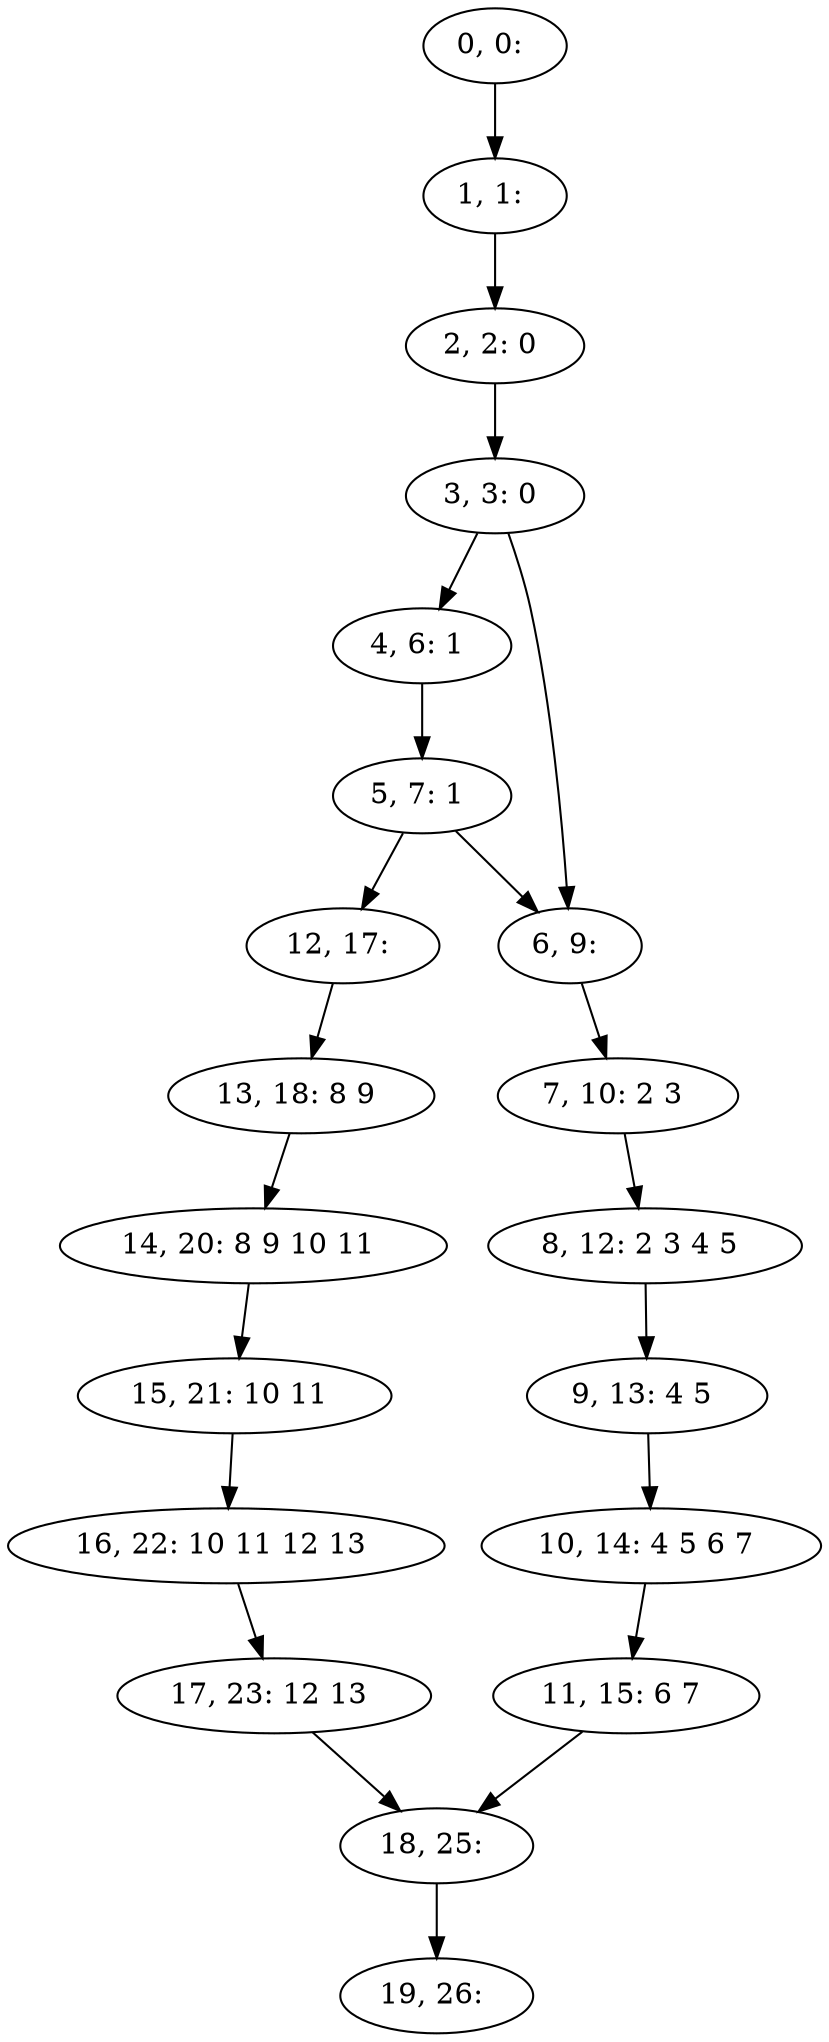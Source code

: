digraph G {
0[label="0, 0: "];
1[label="1, 1: "];
2[label="2, 2: 0 "];
3[label="3, 3: 0 "];
4[label="4, 6: 1 "];
5[label="5, 7: 1 "];
6[label="6, 9: "];
7[label="7, 10: 2 3 "];
8[label="8, 12: 2 3 4 5 "];
9[label="9, 13: 4 5 "];
10[label="10, 14: 4 5 6 7 "];
11[label="11, 15: 6 7 "];
12[label="12, 17: "];
13[label="13, 18: 8 9 "];
14[label="14, 20: 8 9 10 11 "];
15[label="15, 21: 10 11 "];
16[label="16, 22: 10 11 12 13 "];
17[label="17, 23: 12 13 "];
18[label="18, 25: "];
19[label="19, 26: "];
0->1 ;
1->2 ;
2->3 ;
3->4 ;
3->6 ;
4->5 ;
5->6 ;
5->12 ;
6->7 ;
7->8 ;
8->9 ;
9->10 ;
10->11 ;
11->18 ;
12->13 ;
13->14 ;
14->15 ;
15->16 ;
16->17 ;
17->18 ;
18->19 ;
}
